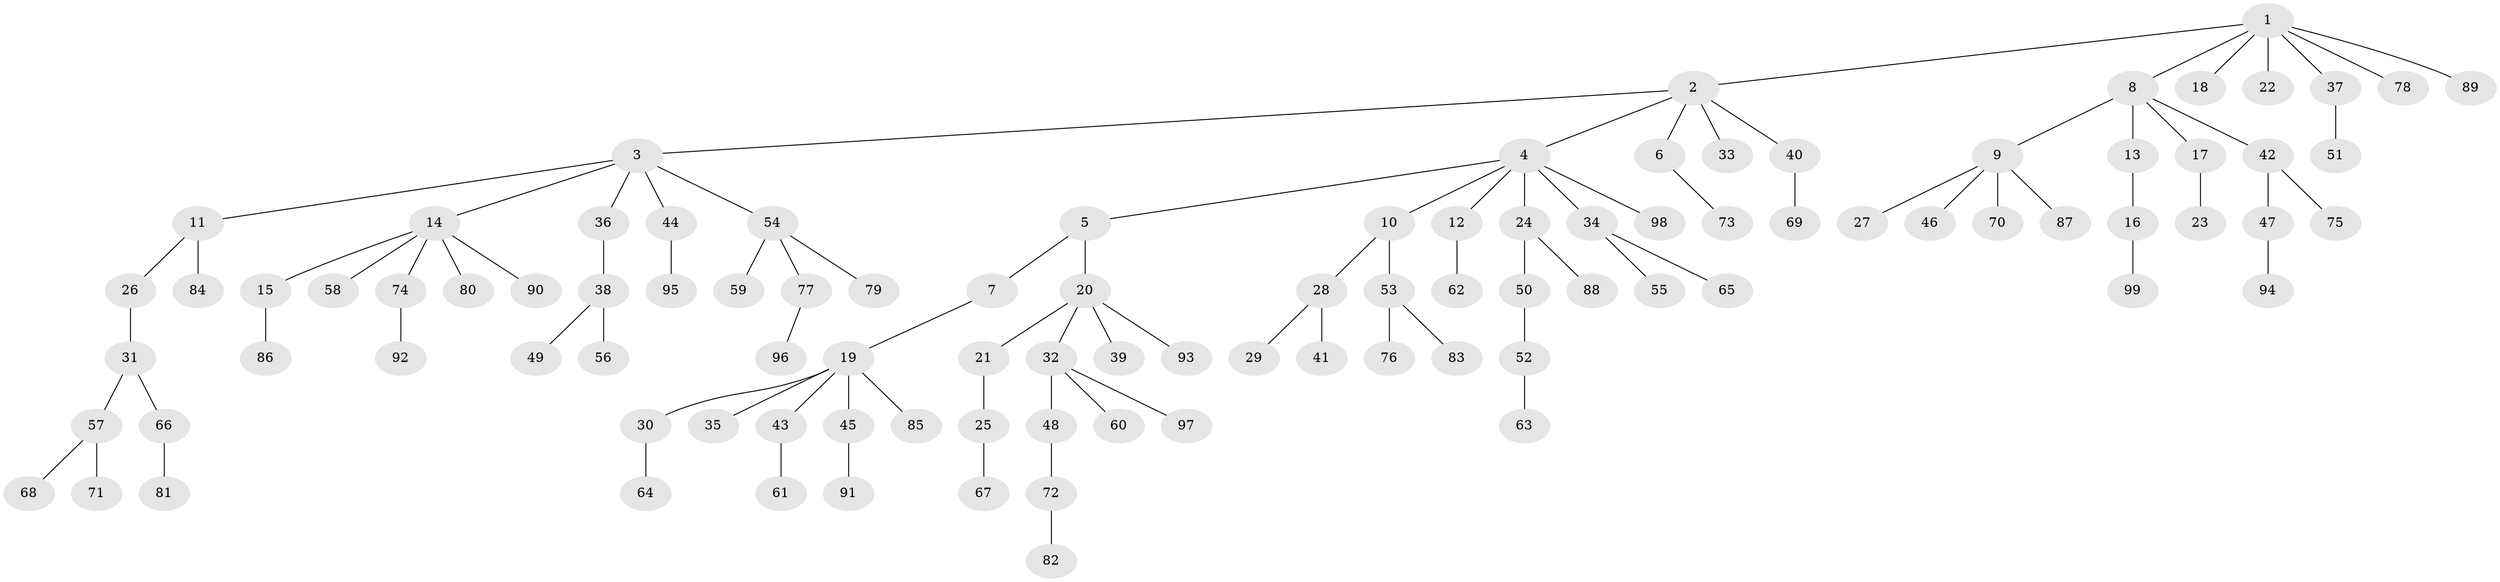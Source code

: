 // coarse degree distribution, {6: 0.058823529411764705, 8: 0.014705882352941176, 3: 0.058823529411764705, 1: 0.5882352941176471, 5: 0.029411764705882353, 4: 0.04411764705882353, 2: 0.20588235294117646}
// Generated by graph-tools (version 1.1) at 2025/52/02/27/25 19:52:12]
// undirected, 99 vertices, 98 edges
graph export_dot {
graph [start="1"]
  node [color=gray90,style=filled];
  1;
  2;
  3;
  4;
  5;
  6;
  7;
  8;
  9;
  10;
  11;
  12;
  13;
  14;
  15;
  16;
  17;
  18;
  19;
  20;
  21;
  22;
  23;
  24;
  25;
  26;
  27;
  28;
  29;
  30;
  31;
  32;
  33;
  34;
  35;
  36;
  37;
  38;
  39;
  40;
  41;
  42;
  43;
  44;
  45;
  46;
  47;
  48;
  49;
  50;
  51;
  52;
  53;
  54;
  55;
  56;
  57;
  58;
  59;
  60;
  61;
  62;
  63;
  64;
  65;
  66;
  67;
  68;
  69;
  70;
  71;
  72;
  73;
  74;
  75;
  76;
  77;
  78;
  79;
  80;
  81;
  82;
  83;
  84;
  85;
  86;
  87;
  88;
  89;
  90;
  91;
  92;
  93;
  94;
  95;
  96;
  97;
  98;
  99;
  1 -- 2;
  1 -- 8;
  1 -- 18;
  1 -- 22;
  1 -- 37;
  1 -- 78;
  1 -- 89;
  2 -- 3;
  2 -- 4;
  2 -- 6;
  2 -- 33;
  2 -- 40;
  3 -- 11;
  3 -- 14;
  3 -- 36;
  3 -- 44;
  3 -- 54;
  4 -- 5;
  4 -- 10;
  4 -- 12;
  4 -- 24;
  4 -- 34;
  4 -- 98;
  5 -- 7;
  5 -- 20;
  6 -- 73;
  7 -- 19;
  8 -- 9;
  8 -- 13;
  8 -- 17;
  8 -- 42;
  9 -- 27;
  9 -- 46;
  9 -- 70;
  9 -- 87;
  10 -- 28;
  10 -- 53;
  11 -- 26;
  11 -- 84;
  12 -- 62;
  13 -- 16;
  14 -- 15;
  14 -- 58;
  14 -- 74;
  14 -- 80;
  14 -- 90;
  15 -- 86;
  16 -- 99;
  17 -- 23;
  19 -- 30;
  19 -- 35;
  19 -- 43;
  19 -- 45;
  19 -- 85;
  20 -- 21;
  20 -- 32;
  20 -- 39;
  20 -- 93;
  21 -- 25;
  24 -- 50;
  24 -- 88;
  25 -- 67;
  26 -- 31;
  28 -- 29;
  28 -- 41;
  30 -- 64;
  31 -- 57;
  31 -- 66;
  32 -- 48;
  32 -- 60;
  32 -- 97;
  34 -- 55;
  34 -- 65;
  36 -- 38;
  37 -- 51;
  38 -- 49;
  38 -- 56;
  40 -- 69;
  42 -- 47;
  42 -- 75;
  43 -- 61;
  44 -- 95;
  45 -- 91;
  47 -- 94;
  48 -- 72;
  50 -- 52;
  52 -- 63;
  53 -- 76;
  53 -- 83;
  54 -- 59;
  54 -- 77;
  54 -- 79;
  57 -- 68;
  57 -- 71;
  66 -- 81;
  72 -- 82;
  74 -- 92;
  77 -- 96;
}
